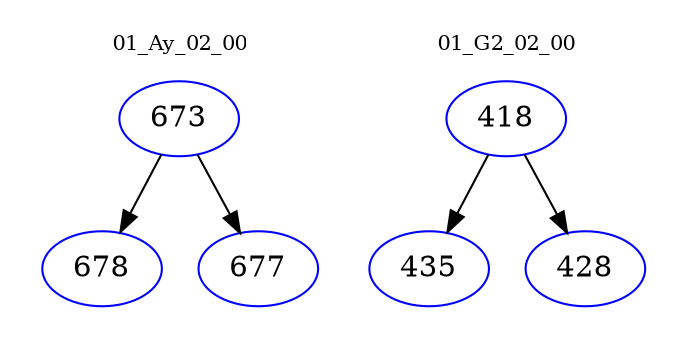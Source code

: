 digraph{
subgraph cluster_0 {
color = white
label = "01_Ay_02_00";
fontsize=10;
T0_673 [label="673", color="blue"]
T0_673 -> T0_678 [color="black"]
T0_678 [label="678", color="blue"]
T0_673 -> T0_677 [color="black"]
T0_677 [label="677", color="blue"]
}
subgraph cluster_1 {
color = white
label = "01_G2_02_00";
fontsize=10;
T1_418 [label="418", color="blue"]
T1_418 -> T1_435 [color="black"]
T1_435 [label="435", color="blue"]
T1_418 -> T1_428 [color="black"]
T1_428 [label="428", color="blue"]
}
}
